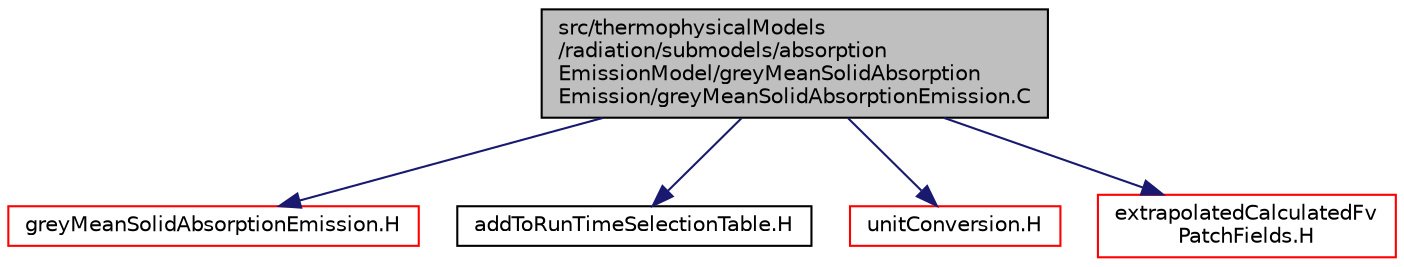 digraph "src/thermophysicalModels/radiation/submodels/absorptionEmissionModel/greyMeanSolidAbsorptionEmission/greyMeanSolidAbsorptionEmission.C"
{
  bgcolor="transparent";
  edge [fontname="Helvetica",fontsize="10",labelfontname="Helvetica",labelfontsize="10"];
  node [fontname="Helvetica",fontsize="10",shape=record];
  Node0 [label="src/thermophysicalModels\l/radiation/submodels/absorption\lEmissionModel/greyMeanSolidAbsorption\lEmission/greyMeanSolidAbsorptionEmission.C",height=0.2,width=0.4,color="black", fillcolor="grey75", style="filled", fontcolor="black"];
  Node0 -> Node1 [color="midnightblue",fontsize="10",style="solid",fontname="Helvetica"];
  Node1 [label="greyMeanSolidAbsorptionEmission.H",height=0.2,width=0.4,color="red",URL="$a16484.html"];
  Node0 -> Node327 [color="midnightblue",fontsize="10",style="solid",fontname="Helvetica"];
  Node327 [label="addToRunTimeSelectionTable.H",height=0.2,width=0.4,color="black",URL="$a09989.html",tooltip="Macros for easy insertion into run-time selection tables. "];
  Node0 -> Node328 [color="midnightblue",fontsize="10",style="solid",fontname="Helvetica"];
  Node328 [label="unitConversion.H",height=0.2,width=0.4,color="red",URL="$a11012.html",tooltip="Unit conversion functions. "];
  Node0 -> Node330 [color="midnightblue",fontsize="10",style="solid",fontname="Helvetica"];
  Node330 [label="extrapolatedCalculatedFv\lPatchFields.H",height=0.2,width=0.4,color="red",URL="$a01589.html"];
}
